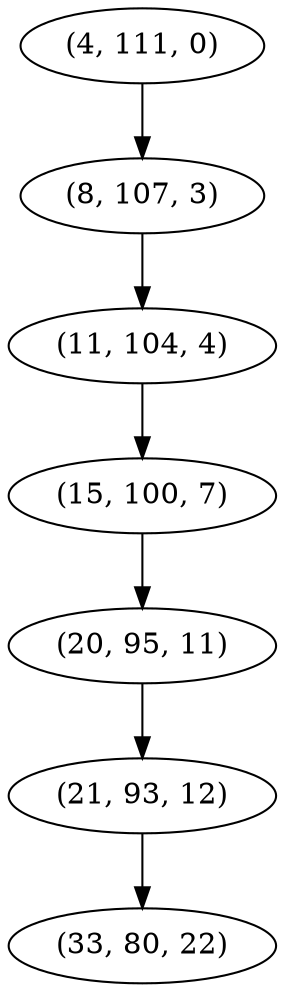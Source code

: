 digraph tree {
    "(4, 111, 0)";
    "(8, 107, 3)";
    "(11, 104, 4)";
    "(15, 100, 7)";
    "(20, 95, 11)";
    "(21, 93, 12)";
    "(33, 80, 22)";
    "(4, 111, 0)" -> "(8, 107, 3)";
    "(8, 107, 3)" -> "(11, 104, 4)";
    "(11, 104, 4)" -> "(15, 100, 7)";
    "(15, 100, 7)" -> "(20, 95, 11)";
    "(20, 95, 11)" -> "(21, 93, 12)";
    "(21, 93, 12)" -> "(33, 80, 22)";
}
